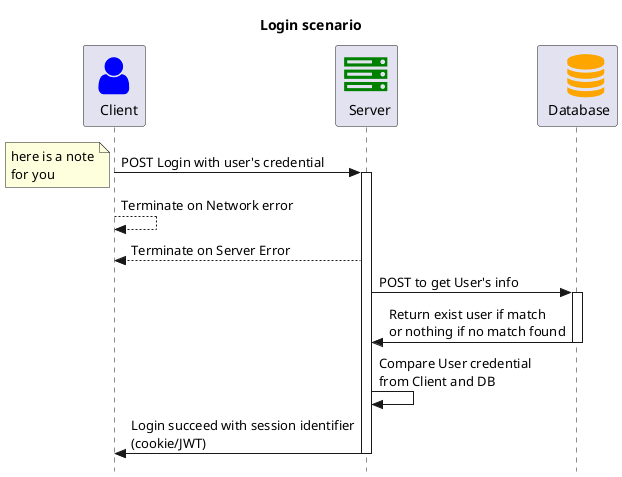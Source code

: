 @startuml Login scenario
skinparam Style strictuml

!include <tupadr3/common>
!include <tupadr3/font-awesome/server>
!include <tupadr3/font-awesome/database>
!include <tupadr3/font-awesome/user>

FA_USER(Client, Client, participant, blue)
FA_SERVER(Server, Server, participant, Green)
FA_DATABASE(DB, Database, participant, Orange)

title Login scenario

Client -> Server : POST Login with user's credential
note left : here is a note\nfor you
activate Server
Client --> Client : Terminate on Network error

Client <-- Server : Terminate on Server Error
Server -> DB : POST to get User's info
activate DB
Server <- DB : Return exist user if match \nor nothing if no match found
deactivate DB
Server -> Server : Compare User credential \nfrom Client and DB

Client <- Server : Login succeed with session identifier\n(cookie/JWT)
deactivate Server

@enduml